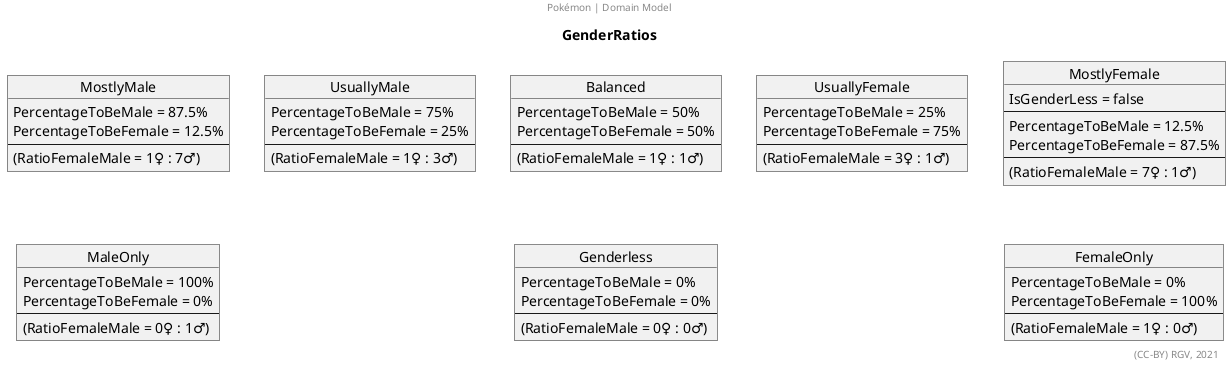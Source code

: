 @startuml
title GenderRatios
center header Pokémon | Domain Model
'''''''''''''
'''''''''''''

object Genderless{
    PercentageToBeMale = 0% 
    PercentageToBeFemale = 0%
    --
    (RatioFemaleMale = 0♀ : 0♂)
}

object MaleOnly{
    PercentageToBeMale = 100%
    PercentageToBeFemale = 0%
    --
    (RatioFemaleMale = 0♀ : 1♂)
}

object MostlyMale{
    PercentageToBeMale = 87.5%
    PercentageToBeFemale = 12.5%
    --
    (RatioFemaleMale = 1♀ : 7♂)
}

object UsuallyMale{
    PercentageToBeMale = 75%
    PercentageToBeFemale = 25%
    --
    (RatioFemaleMale = 1♀ : 3♂)
}

object Balanced{
    PercentageToBeMale = 50%
    PercentageToBeFemale = 50%
    --
    (RatioFemaleMale = 1♀ : 1♂)
}

object UsuallyFemale{
    PercentageToBeMale = 25%
    PercentageToBeFemale = 75%
    --
    (RatioFemaleMale = 3♀ : 1♂)
}

object MostlyFemale{
    IsGenderLess = false
    --
    PercentageToBeMale = 12.5%
    PercentageToBeFemale = 87.5%
    --
    (RatioFemaleMale = 7♀ : 1♂)
}

object FemaleOnly{
    PercentageToBeMale = 0%
    PercentageToBeFemale = 100%
    --
    (RatioFemaleMale = 1♀ : 0♂)
}

'''''''''''''

Balanced .d. Genderless #transparent

MaleOnly .u. MostlyMale #transparent
MostlyMale .r. UsuallyMale #transparent
UsuallyMale .r. Balanced #transparent

FemaleOnly .u. MostlyFemale #transparent
MostlyFemale .l. UsuallyFemale #transparent
UsuallyFemale .l. Balanced #transparent

'''''''''''''
'''''''''''''
right footer (CC-BY) RGV, 2021
@enduml